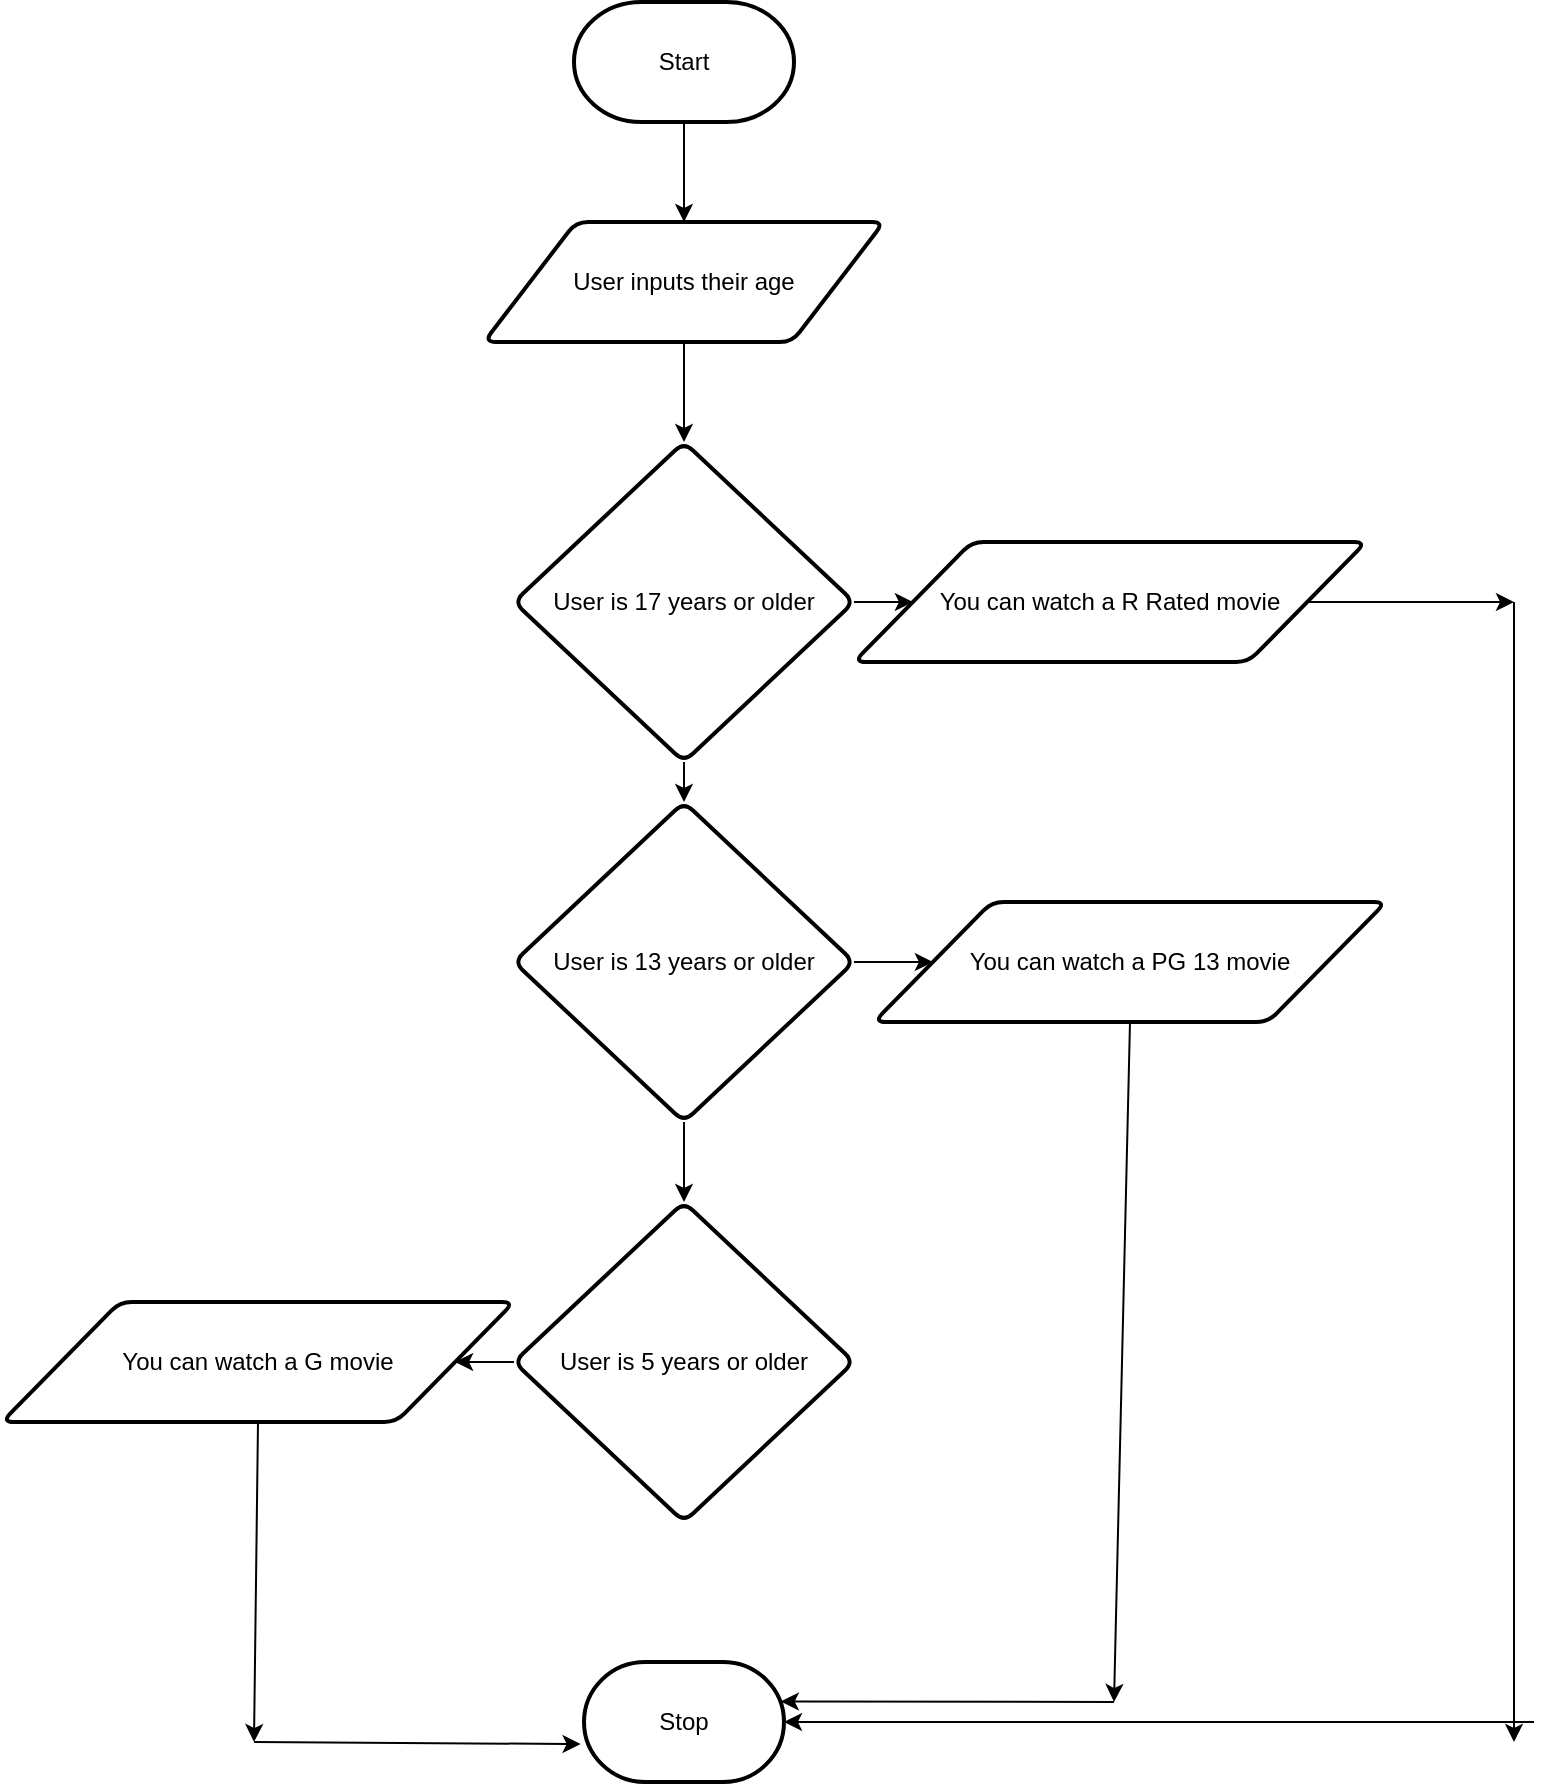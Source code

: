 <mxfile>
    <diagram id="FrXp61BSUD9EdXMxI7wD" name="Page-1">
        <mxGraphModel dx="1421" dy="561" grid="1" gridSize="10" guides="1" tooltips="1" connect="1" arrows="1" fold="1" page="1" pageScale="1" pageWidth="827" pageHeight="1169" math="0" shadow="0">
            <root>
                <mxCell id="0"/>
                <mxCell id="1" parent="0"/>
                <mxCell id="11" value="" style="edgeStyle=none;html=1;" parent="1" source="2" target="3" edge="1">
                    <mxGeometry relative="1" as="geometry"/>
                </mxCell>
                <mxCell id="2" value="Start" style="strokeWidth=2;html=1;shape=mxgraph.flowchart.terminator;whiteSpace=wrap;" parent="1" vertex="1">
                    <mxGeometry x="40" y="60" width="110" height="60" as="geometry"/>
                </mxCell>
                <mxCell id="30" value="" style="edgeStyle=none;html=1;" edge="1" parent="1" source="3" target="29">
                    <mxGeometry relative="1" as="geometry"/>
                </mxCell>
                <mxCell id="3" value="User inputs their age" style="shape=parallelogram;html=1;strokeWidth=2;perimeter=parallelogramPerimeter;whiteSpace=wrap;rounded=1;arcSize=12;size=0.23;" parent="1" vertex="1">
                    <mxGeometry x="-5" y="170" width="200" height="60" as="geometry"/>
                </mxCell>
                <mxCell id="9" value="Stop" style="strokeWidth=2;html=1;shape=mxgraph.flowchart.terminator;whiteSpace=wrap;" parent="1" vertex="1">
                    <mxGeometry x="45" y="890" width="100" height="60" as="geometry"/>
                </mxCell>
                <mxCell id="33" style="edgeStyle=none;html=1;exitX=0.5;exitY=1;exitDx=0;exitDy=0;entryX=0.5;entryY=0;entryDx=0;entryDy=0;" edge="1" parent="1" source="29" target="31">
                    <mxGeometry relative="1" as="geometry"/>
                </mxCell>
                <mxCell id="36" style="edgeStyle=none;html=1;exitX=1;exitY=0.5;exitDx=0;exitDy=0;" edge="1" parent="1" source="29" target="35">
                    <mxGeometry relative="1" as="geometry"/>
                </mxCell>
                <mxCell id="29" value="User is 17 years or older" style="rhombus;whiteSpace=wrap;html=1;strokeWidth=2;rounded=1;arcSize=12;" vertex="1" parent="1">
                    <mxGeometry x="10" y="280" width="170" height="160" as="geometry"/>
                </mxCell>
                <mxCell id="34" style="edgeStyle=none;html=1;exitX=0.5;exitY=1;exitDx=0;exitDy=0;entryX=0.5;entryY=0;entryDx=0;entryDy=0;" edge="1" parent="1" source="31" target="32">
                    <mxGeometry relative="1" as="geometry"/>
                </mxCell>
                <mxCell id="39" style="edgeStyle=none;html=1;exitX=1;exitY=0.5;exitDx=0;exitDy=0;" edge="1" parent="1" source="31" target="37">
                    <mxGeometry relative="1" as="geometry"/>
                </mxCell>
                <mxCell id="31" value="User is 13 years or older" style="rhombus;whiteSpace=wrap;html=1;strokeWidth=2;rounded=1;arcSize=12;" vertex="1" parent="1">
                    <mxGeometry x="10" y="460" width="170" height="160" as="geometry"/>
                </mxCell>
                <mxCell id="41" style="edgeStyle=none;html=1;exitX=0;exitY=0.5;exitDx=0;exitDy=0;entryX=1;entryY=0.5;entryDx=0;entryDy=0;" edge="1" parent="1" source="32" target="38">
                    <mxGeometry relative="1" as="geometry"/>
                </mxCell>
                <mxCell id="32" value="User is 5 years or older" style="rhombus;whiteSpace=wrap;html=1;strokeWidth=2;rounded=1;arcSize=12;" vertex="1" parent="1">
                    <mxGeometry x="10" y="660" width="170" height="160" as="geometry"/>
                </mxCell>
                <mxCell id="44" style="edgeStyle=none;html=1;exitX=1;exitY=0.5;exitDx=0;exitDy=0;" edge="1" parent="1" source="35">
                    <mxGeometry relative="1" as="geometry">
                        <mxPoint x="510" y="360" as="targetPoint"/>
                    </mxGeometry>
                </mxCell>
                <mxCell id="35" value="You can watch a R Rated movie" style="shape=parallelogram;html=1;strokeWidth=2;perimeter=parallelogramPerimeter;whiteSpace=wrap;rounded=1;arcSize=12;size=0.23;" vertex="1" parent="1">
                    <mxGeometry x="180" y="330" width="256" height="60" as="geometry"/>
                </mxCell>
                <mxCell id="47" style="edgeStyle=none;html=1;exitX=0.5;exitY=1;exitDx=0;exitDy=0;" edge="1" parent="1" source="37">
                    <mxGeometry relative="1" as="geometry">
                        <mxPoint x="310" y="910" as="targetPoint"/>
                    </mxGeometry>
                </mxCell>
                <mxCell id="37" value="You can watch a PG 13 movie" style="shape=parallelogram;html=1;strokeWidth=2;perimeter=parallelogramPerimeter;whiteSpace=wrap;rounded=1;arcSize=12;size=0.23;" vertex="1" parent="1">
                    <mxGeometry x="190" y="510" width="256" height="60" as="geometry"/>
                </mxCell>
                <mxCell id="42" style="edgeStyle=none;html=1;exitX=0.5;exitY=1;exitDx=0;exitDy=0;" edge="1" parent="1" source="38">
                    <mxGeometry relative="1" as="geometry">
                        <mxPoint x="-120" y="930" as="targetPoint"/>
                    </mxGeometry>
                </mxCell>
                <mxCell id="38" value="You can watch a G movie" style="shape=parallelogram;html=1;strokeWidth=2;perimeter=parallelogramPerimeter;whiteSpace=wrap;rounded=1;arcSize=12;size=0.23;" vertex="1" parent="1">
                    <mxGeometry x="-246" y="710" width="256" height="60" as="geometry"/>
                </mxCell>
                <mxCell id="43" style="edgeStyle=none;html=1;entryX=-0.017;entryY=0.684;entryDx=0;entryDy=0;entryPerimeter=0;" edge="1" parent="1" target="9">
                    <mxGeometry relative="1" as="geometry">
                        <mxPoint x="60" y="850" as="targetPoint"/>
                        <mxPoint x="-120" y="930" as="sourcePoint"/>
                    </mxGeometry>
                </mxCell>
                <mxCell id="45" style="edgeStyle=none;html=1;" edge="1" parent="1">
                    <mxGeometry relative="1" as="geometry">
                        <mxPoint x="510" y="930" as="targetPoint"/>
                        <mxPoint x="510" y="360" as="sourcePoint"/>
                    </mxGeometry>
                </mxCell>
                <mxCell id="46" style="edgeStyle=none;html=1;entryX=1;entryY=0.5;entryDx=0;entryDy=0;entryPerimeter=0;" edge="1" parent="1" target="9">
                    <mxGeometry relative="1" as="geometry">
                        <mxPoint x="433.44" y="900" as="targetPoint"/>
                        <mxPoint x="520" y="920" as="sourcePoint"/>
                        <Array as="points">
                            <mxPoint x="370" y="920"/>
                        </Array>
                    </mxGeometry>
                </mxCell>
                <mxCell id="48" style="edgeStyle=none;html=1;entryX=0.984;entryY=0.329;entryDx=0;entryDy=0;entryPerimeter=0;" edge="1" parent="1" target="9">
                    <mxGeometry relative="1" as="geometry">
                        <mxPoint x="303.44" y="910" as="targetPoint"/>
                        <mxPoint x="310" y="910" as="sourcePoint"/>
                    </mxGeometry>
                </mxCell>
            </root>
        </mxGraphModel>
    </diagram>
</mxfile>